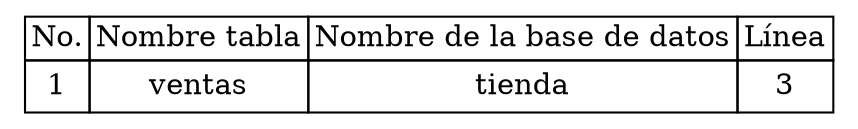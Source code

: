 
	digraph {
		tablaSimbolos [
		  shape=plaintext
		  label=<
			<table border='0' cellborder='1' color='black' cellspacing='0'>
			  <tr>
				  <td>No.</td>
				  <td>Nombre tabla</td>
				  <td>Nombre de la base de datos</td>
				  <td>Línea</td>
			  </tr>
<tr>
<td cellpadding='4'>
1
</td>
<td cellpadding='4'>ventas
</td>
<td cellpadding='4'>tienda
</td>
<td cellpadding='4'>3
</td>
</tr>

		</table>
		>];
	}
	